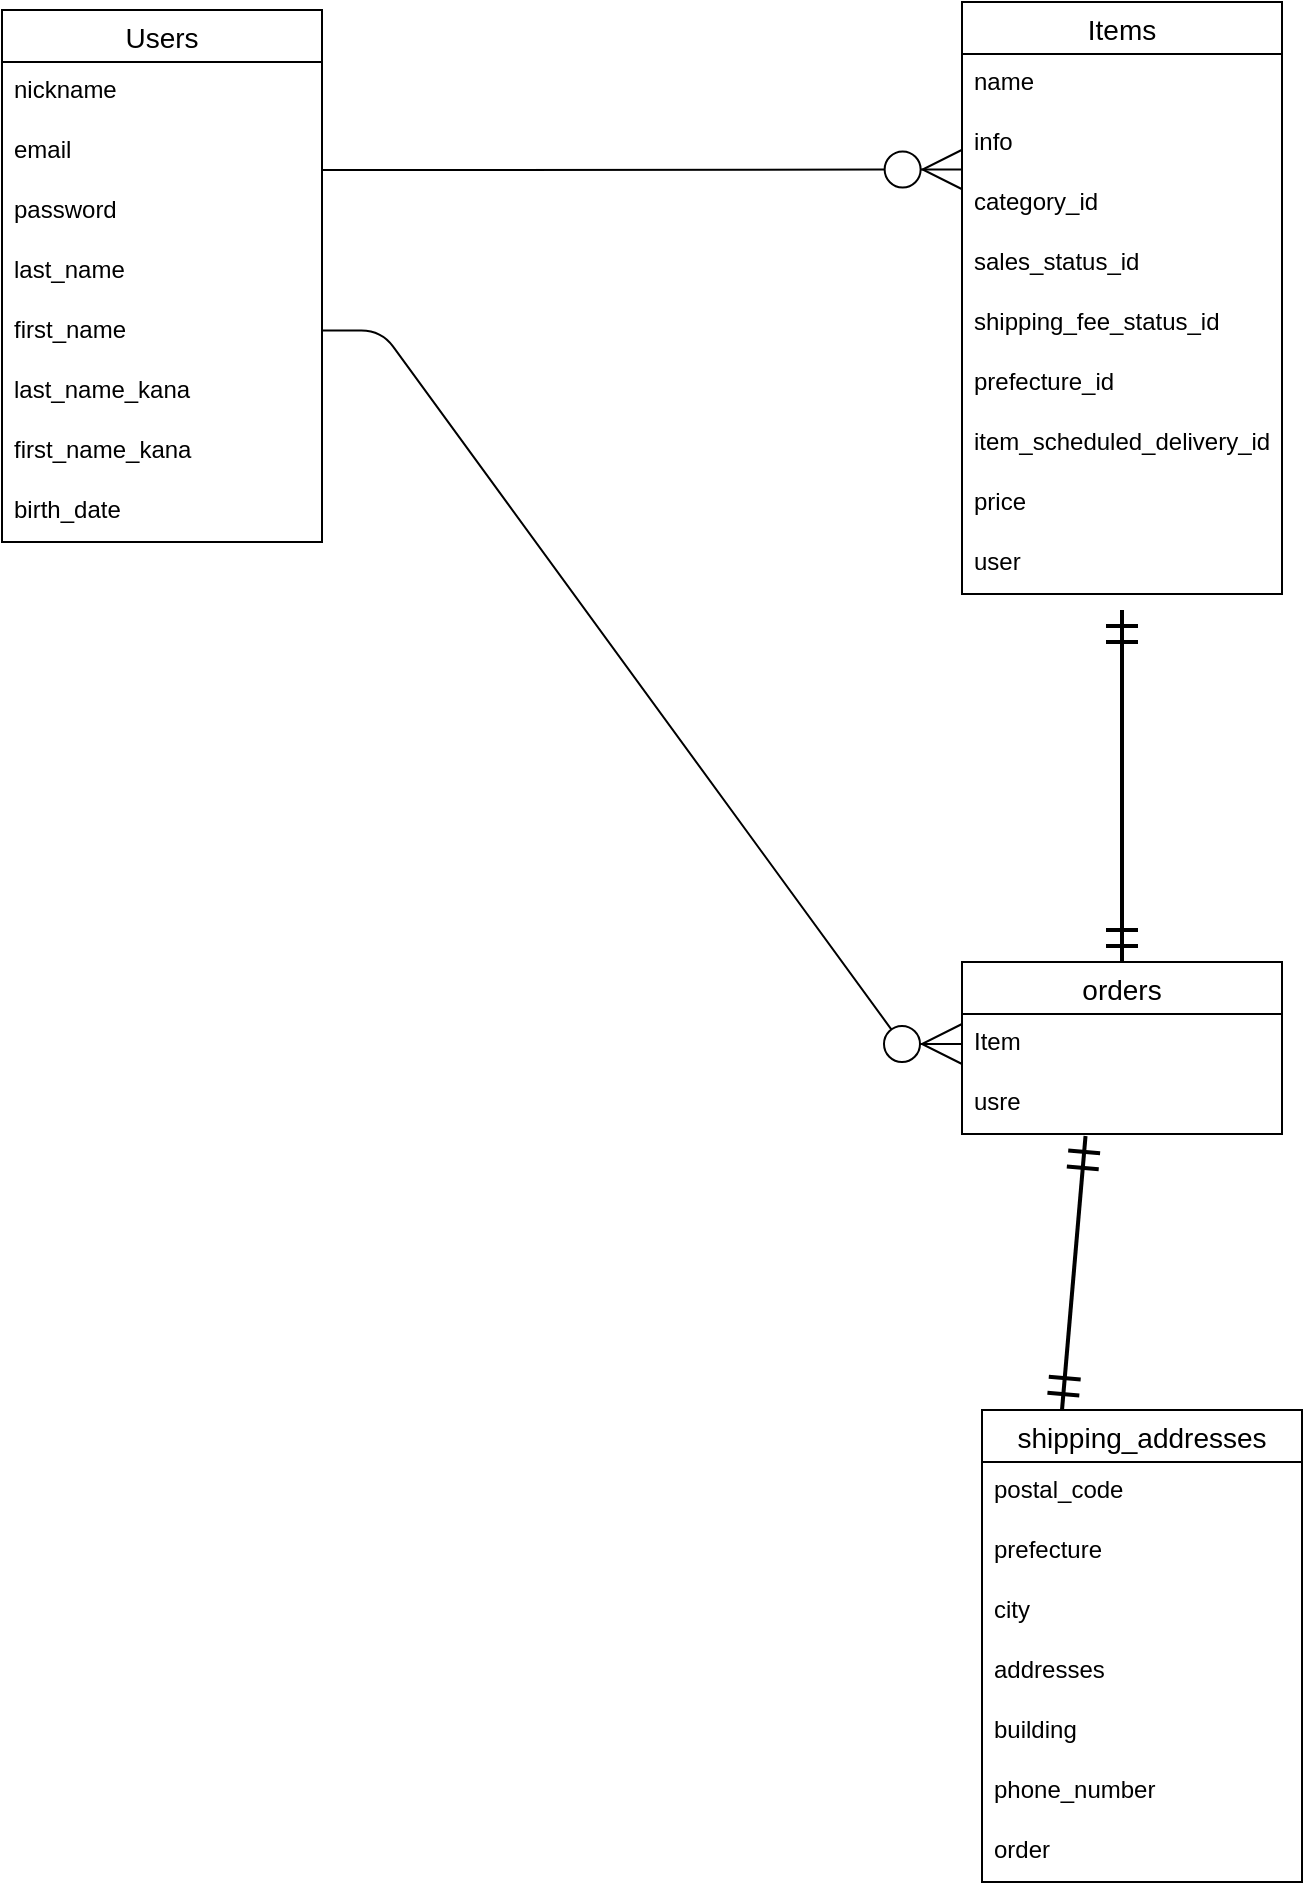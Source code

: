 <mxfile>
    <diagram id="F_5slQA4T2ulj7E4PB0G" name="ページ1">
        <mxGraphModel dx="1023" dy="905" grid="1" gridSize="10" guides="1" tooltips="1" connect="1" arrows="1" fold="1" page="1" pageScale="1" pageWidth="827" pageHeight="1169" math="0" shadow="0">
            <root>
                <mxCell id="0"/>
                <mxCell id="1" parent="0"/>
                <mxCell id="rRoKWLOrPfb-QQTfxW44-35" value="Users" style="swimlane;fontStyle=0;childLayout=stackLayout;horizontal=1;startSize=26;horizontalStack=0;resizeParent=1;resizeParentMax=0;resizeLast=0;collapsible=1;marginBottom=0;align=center;fontSize=14;" vertex="1" parent="1">
                    <mxGeometry x="80" y="200" width="160" height="266" as="geometry"/>
                </mxCell>
                <mxCell id="rRoKWLOrPfb-QQTfxW44-36" value="nickname" style="text;strokeColor=none;fillColor=none;spacingLeft=4;spacingRight=4;overflow=hidden;rotatable=0;points=[[0,0.5],[1,0.5]];portConstraint=eastwest;fontSize=12;" vertex="1" parent="rRoKWLOrPfb-QQTfxW44-35">
                    <mxGeometry y="26" width="160" height="30" as="geometry"/>
                </mxCell>
                <mxCell id="rRoKWLOrPfb-QQTfxW44-37" value="email" style="text;strokeColor=none;fillColor=none;spacingLeft=4;spacingRight=4;overflow=hidden;rotatable=0;points=[[0,0.5],[1,0.5]];portConstraint=eastwest;fontSize=12;" vertex="1" parent="rRoKWLOrPfb-QQTfxW44-35">
                    <mxGeometry y="56" width="160" height="30" as="geometry"/>
                </mxCell>
                <mxCell id="rRoKWLOrPfb-QQTfxW44-38" value="password" style="text;strokeColor=none;fillColor=none;spacingLeft=4;spacingRight=4;overflow=hidden;rotatable=0;points=[[0,0.5],[1,0.5]];portConstraint=eastwest;fontSize=12;" vertex="1" parent="rRoKWLOrPfb-QQTfxW44-35">
                    <mxGeometry y="86" width="160" height="30" as="geometry"/>
                </mxCell>
                <mxCell id="rRoKWLOrPfb-QQTfxW44-53" value="last_name" style="text;strokeColor=none;fillColor=none;spacingLeft=4;spacingRight=4;overflow=hidden;rotatable=0;points=[[0,0.5],[1,0.5]];portConstraint=eastwest;fontSize=12;" vertex="1" parent="rRoKWLOrPfb-QQTfxW44-35">
                    <mxGeometry y="116" width="160" height="30" as="geometry"/>
                </mxCell>
                <mxCell id="rRoKWLOrPfb-QQTfxW44-54" value="first_name" style="text;strokeColor=none;fillColor=none;spacingLeft=4;spacingRight=4;overflow=hidden;rotatable=0;points=[[0,0.5],[1,0.5]];portConstraint=eastwest;fontSize=12;" vertex="1" parent="rRoKWLOrPfb-QQTfxW44-35">
                    <mxGeometry y="146" width="160" height="30" as="geometry"/>
                </mxCell>
                <mxCell id="rRoKWLOrPfb-QQTfxW44-55" value="last_name_kana" style="text;strokeColor=none;fillColor=none;spacingLeft=4;spacingRight=4;overflow=hidden;rotatable=0;points=[[0,0.5],[1,0.5]];portConstraint=eastwest;fontSize=12;" vertex="1" parent="rRoKWLOrPfb-QQTfxW44-35">
                    <mxGeometry y="176" width="160" height="30" as="geometry"/>
                </mxCell>
                <mxCell id="rRoKWLOrPfb-QQTfxW44-61" value="first_name_kana" style="text;strokeColor=none;fillColor=none;spacingLeft=4;spacingRight=4;overflow=hidden;rotatable=0;points=[[0,0.5],[1,0.5]];portConstraint=eastwest;fontSize=12;" vertex="1" parent="rRoKWLOrPfb-QQTfxW44-35">
                    <mxGeometry y="206" width="160" height="30" as="geometry"/>
                </mxCell>
                <mxCell id="rRoKWLOrPfb-QQTfxW44-60" value="birth_date" style="text;strokeColor=none;fillColor=none;spacingLeft=4;spacingRight=4;overflow=hidden;rotatable=0;points=[[0,0.5],[1,0.5]];portConstraint=eastwest;fontSize=12;" vertex="1" parent="rRoKWLOrPfb-QQTfxW44-35">
                    <mxGeometry y="236" width="160" height="30" as="geometry"/>
                </mxCell>
                <mxCell id="rRoKWLOrPfb-QQTfxW44-39" value="Items" style="swimlane;fontStyle=0;childLayout=stackLayout;horizontal=1;startSize=26;horizontalStack=0;resizeParent=1;resizeParentMax=0;resizeLast=0;collapsible=1;marginBottom=0;align=center;fontSize=14;" vertex="1" parent="1">
                    <mxGeometry x="560" y="196" width="160" height="296" as="geometry"/>
                </mxCell>
                <mxCell id="rRoKWLOrPfb-QQTfxW44-40" value="name" style="text;strokeColor=none;fillColor=none;spacingLeft=4;spacingRight=4;overflow=hidden;rotatable=0;points=[[0,0.5],[1,0.5]];portConstraint=eastwest;fontSize=12;" vertex="1" parent="rRoKWLOrPfb-QQTfxW44-39">
                    <mxGeometry y="26" width="160" height="30" as="geometry"/>
                </mxCell>
                <mxCell id="rRoKWLOrPfb-QQTfxW44-41" value="info" style="text;strokeColor=none;fillColor=none;spacingLeft=4;spacingRight=4;overflow=hidden;rotatable=0;points=[[0,0.5],[1,0.5]];portConstraint=eastwest;fontSize=12;" vertex="1" parent="rRoKWLOrPfb-QQTfxW44-39">
                    <mxGeometry y="56" width="160" height="30" as="geometry"/>
                </mxCell>
                <mxCell id="rRoKWLOrPfb-QQTfxW44-42" value="category_id" style="text;strokeColor=none;fillColor=none;spacingLeft=4;spacingRight=4;overflow=hidden;rotatable=0;points=[[0,0.5],[1,0.5]];portConstraint=eastwest;fontSize=12;" vertex="1" parent="rRoKWLOrPfb-QQTfxW44-39">
                    <mxGeometry y="86" width="160" height="30" as="geometry"/>
                </mxCell>
                <mxCell id="rRoKWLOrPfb-QQTfxW44-63" value="sales_status_id" style="text;strokeColor=none;fillColor=none;spacingLeft=4;spacingRight=4;overflow=hidden;rotatable=0;points=[[0,0.5],[1,0.5]];portConstraint=eastwest;fontSize=12;" vertex="1" parent="rRoKWLOrPfb-QQTfxW44-39">
                    <mxGeometry y="116" width="160" height="30" as="geometry"/>
                </mxCell>
                <mxCell id="rRoKWLOrPfb-QQTfxW44-64" value="shipping_fee_status_id" style="text;strokeColor=none;fillColor=none;spacingLeft=4;spacingRight=4;overflow=hidden;rotatable=0;points=[[0,0.5],[1,0.5]];portConstraint=eastwest;fontSize=12;" vertex="1" parent="rRoKWLOrPfb-QQTfxW44-39">
                    <mxGeometry y="146" width="160" height="30" as="geometry"/>
                </mxCell>
                <mxCell id="rRoKWLOrPfb-QQTfxW44-65" value="prefecture_id" style="text;strokeColor=none;fillColor=none;spacingLeft=4;spacingRight=4;overflow=hidden;rotatable=0;points=[[0,0.5],[1,0.5]];portConstraint=eastwest;fontSize=12;" vertex="1" parent="rRoKWLOrPfb-QQTfxW44-39">
                    <mxGeometry y="176" width="160" height="30" as="geometry"/>
                </mxCell>
                <mxCell id="rRoKWLOrPfb-QQTfxW44-66" value="item_scheduled_delivery_id" style="text;strokeColor=none;fillColor=none;spacingLeft=4;spacingRight=4;overflow=hidden;rotatable=0;points=[[0,0.5],[1,0.5]];portConstraint=eastwest;fontSize=12;" vertex="1" parent="rRoKWLOrPfb-QQTfxW44-39">
                    <mxGeometry y="206" width="160" height="30" as="geometry"/>
                </mxCell>
                <mxCell id="rRoKWLOrPfb-QQTfxW44-67" value="price" style="text;strokeColor=none;fillColor=none;spacingLeft=4;spacingRight=4;overflow=hidden;rotatable=0;points=[[0,0.5],[1,0.5]];portConstraint=eastwest;fontSize=12;" vertex="1" parent="rRoKWLOrPfb-QQTfxW44-39">
                    <mxGeometry y="236" width="160" height="30" as="geometry"/>
                </mxCell>
                <mxCell id="rRoKWLOrPfb-QQTfxW44-72" value="user" style="text;strokeColor=none;fillColor=none;spacingLeft=4;spacingRight=4;overflow=hidden;rotatable=0;points=[[0,0.5],[1,0.5]];portConstraint=eastwest;fontSize=12;" vertex="1" parent="rRoKWLOrPfb-QQTfxW44-39">
                    <mxGeometry y="266" width="160" height="30" as="geometry"/>
                </mxCell>
                <mxCell id="rRoKWLOrPfb-QQTfxW44-43" value="shipping_addresses" style="swimlane;fontStyle=0;childLayout=stackLayout;horizontal=1;startSize=26;horizontalStack=0;resizeParent=1;resizeParentMax=0;resizeLast=0;collapsible=1;marginBottom=0;align=center;fontSize=14;" vertex="1" parent="1">
                    <mxGeometry x="570" y="900" width="160" height="236" as="geometry"/>
                </mxCell>
                <mxCell id="rRoKWLOrPfb-QQTfxW44-44" value="postal_code" style="text;strokeColor=none;fillColor=none;spacingLeft=4;spacingRight=4;overflow=hidden;rotatable=0;points=[[0,0.5],[1,0.5]];portConstraint=eastwest;fontSize=12;" vertex="1" parent="rRoKWLOrPfb-QQTfxW44-43">
                    <mxGeometry y="26" width="160" height="30" as="geometry"/>
                </mxCell>
                <mxCell id="rRoKWLOrPfb-QQTfxW44-73" value="prefecture" style="text;strokeColor=none;fillColor=none;spacingLeft=4;spacingRight=4;overflow=hidden;rotatable=0;points=[[0,0.5],[1,0.5]];portConstraint=eastwest;fontSize=12;" vertex="1" parent="rRoKWLOrPfb-QQTfxW44-43">
                    <mxGeometry y="56" width="160" height="30" as="geometry"/>
                </mxCell>
                <mxCell id="rRoKWLOrPfb-QQTfxW44-74" value="city" style="text;strokeColor=none;fillColor=none;spacingLeft=4;spacingRight=4;overflow=hidden;rotatable=0;points=[[0,0.5],[1,0.5]];portConstraint=eastwest;fontSize=12;" vertex="1" parent="rRoKWLOrPfb-QQTfxW44-43">
                    <mxGeometry y="86" width="160" height="30" as="geometry"/>
                </mxCell>
                <mxCell id="rRoKWLOrPfb-QQTfxW44-75" value="addresses" style="text;strokeColor=none;fillColor=none;spacingLeft=4;spacingRight=4;overflow=hidden;rotatable=0;points=[[0,0.5],[1,0.5]];portConstraint=eastwest;fontSize=12;" vertex="1" parent="rRoKWLOrPfb-QQTfxW44-43">
                    <mxGeometry y="116" width="160" height="30" as="geometry"/>
                </mxCell>
                <mxCell id="rRoKWLOrPfb-QQTfxW44-76" value="building" style="text;strokeColor=none;fillColor=none;spacingLeft=4;spacingRight=4;overflow=hidden;rotatable=0;points=[[0,0.5],[1,0.5]];portConstraint=eastwest;fontSize=12;" vertex="1" parent="rRoKWLOrPfb-QQTfxW44-43">
                    <mxGeometry y="146" width="160" height="30" as="geometry"/>
                </mxCell>
                <mxCell id="rRoKWLOrPfb-QQTfxW44-77" value="phone_number" style="text;strokeColor=none;fillColor=none;spacingLeft=4;spacingRight=4;overflow=hidden;rotatable=0;points=[[0,0.5],[1,0.5]];portConstraint=eastwest;fontSize=12;" vertex="1" parent="rRoKWLOrPfb-QQTfxW44-43">
                    <mxGeometry y="176" width="160" height="30" as="geometry"/>
                </mxCell>
                <mxCell id="rRoKWLOrPfb-QQTfxW44-95" value="order" style="text;strokeColor=none;fillColor=none;spacingLeft=4;spacingRight=4;overflow=hidden;rotatable=0;points=[[0,0.5],[1,0.5]];portConstraint=eastwest;fontSize=12;" vertex="1" parent="rRoKWLOrPfb-QQTfxW44-43">
                    <mxGeometry y="206" width="160" height="30" as="geometry"/>
                </mxCell>
                <mxCell id="rRoKWLOrPfb-QQTfxW44-49" value="" style="edgeStyle=entityRelationEdgeStyle;fontSize=12;html=1;endArrow=ERzeroToMany;endFill=1;entryX=0.002;entryY=0.925;entryDx=0;entryDy=0;entryPerimeter=0;endSize=18;" edge="1" parent="1" target="rRoKWLOrPfb-QQTfxW44-41">
                    <mxGeometry width="100" height="100" relative="1" as="geometry">
                        <mxPoint x="240" y="280" as="sourcePoint"/>
                        <mxPoint x="550" y="280" as="targetPoint"/>
                    </mxGeometry>
                </mxCell>
                <mxCell id="rRoKWLOrPfb-QQTfxW44-80" value="" style="fontSize=12;html=1;endArrow=ERmandOne;startArrow=ERmandOne;endSize=13;strokeWidth=2;jumpSize=0;startSize=13;targetPerimeterSpacing=7;exitX=0.25;exitY=0;exitDx=0;exitDy=0;entryX=0.386;entryY=1.033;entryDx=0;entryDy=0;entryPerimeter=0;" edge="1" parent="1" source="rRoKWLOrPfb-QQTfxW44-43" target="rRoKWLOrPfb-QQTfxW44-93">
                    <mxGeometry width="100" height="100" relative="1" as="geometry">
                        <mxPoint x="160" y="593" as="sourcePoint"/>
                        <mxPoint x="120" y="470" as="targetPoint"/>
                    </mxGeometry>
                </mxCell>
                <mxCell id="rRoKWLOrPfb-QQTfxW44-88" value="orders" style="swimlane;fontStyle=0;childLayout=stackLayout;horizontal=1;startSize=26;horizontalStack=0;resizeParent=1;resizeParentMax=0;resizeLast=0;collapsible=1;marginBottom=0;align=center;fontSize=14;html=0;" vertex="1" parent="1">
                    <mxGeometry x="560" y="676" width="160" height="86" as="geometry"/>
                </mxCell>
                <mxCell id="rRoKWLOrPfb-QQTfxW44-91" value="Item" style="text;strokeColor=none;fillColor=none;spacingLeft=4;spacingRight=4;overflow=hidden;rotatable=0;points=[[0,0.5],[1,0.5]];portConstraint=eastwest;fontSize=12;html=0;" vertex="1" parent="rRoKWLOrPfb-QQTfxW44-88">
                    <mxGeometry y="26" width="160" height="30" as="geometry"/>
                </mxCell>
                <mxCell id="rRoKWLOrPfb-QQTfxW44-93" value="usre" style="text;strokeColor=none;fillColor=none;spacingLeft=4;spacingRight=4;overflow=hidden;rotatable=0;points=[[0,0.5],[1,0.5]];portConstraint=eastwest;fontSize=12;html=0;" vertex="1" parent="rRoKWLOrPfb-QQTfxW44-88">
                    <mxGeometry y="56" width="160" height="30" as="geometry"/>
                </mxCell>
                <mxCell id="rRoKWLOrPfb-QQTfxW44-92" value="" style="fontSize=12;html=1;endArrow=ERmandOne;startArrow=ERmandOne;endSize=13;strokeWidth=2;jumpSize=0;startSize=13;targetPerimeterSpacing=7;" edge="1" parent="1" source="rRoKWLOrPfb-QQTfxW44-88">
                    <mxGeometry width="100" height="100" relative="1" as="geometry">
                        <mxPoint x="840.32" y="721.74" as="sourcePoint"/>
                        <mxPoint x="640" y="500" as="targetPoint"/>
                    </mxGeometry>
                </mxCell>
                <mxCell id="rRoKWLOrPfb-QQTfxW44-94" value="" style="edgeStyle=entityRelationEdgeStyle;fontSize=12;html=1;endArrow=ERzeroToMany;endFill=1;endSize=18;" edge="1" parent="1">
                    <mxGeometry width="100" height="100" relative="1" as="geometry">
                        <mxPoint x="239.68" y="360.25" as="sourcePoint"/>
                        <mxPoint x="560" y="717" as="targetPoint"/>
                    </mxGeometry>
                </mxCell>
            </root>
        </mxGraphModel>
    </diagram>
</mxfile>